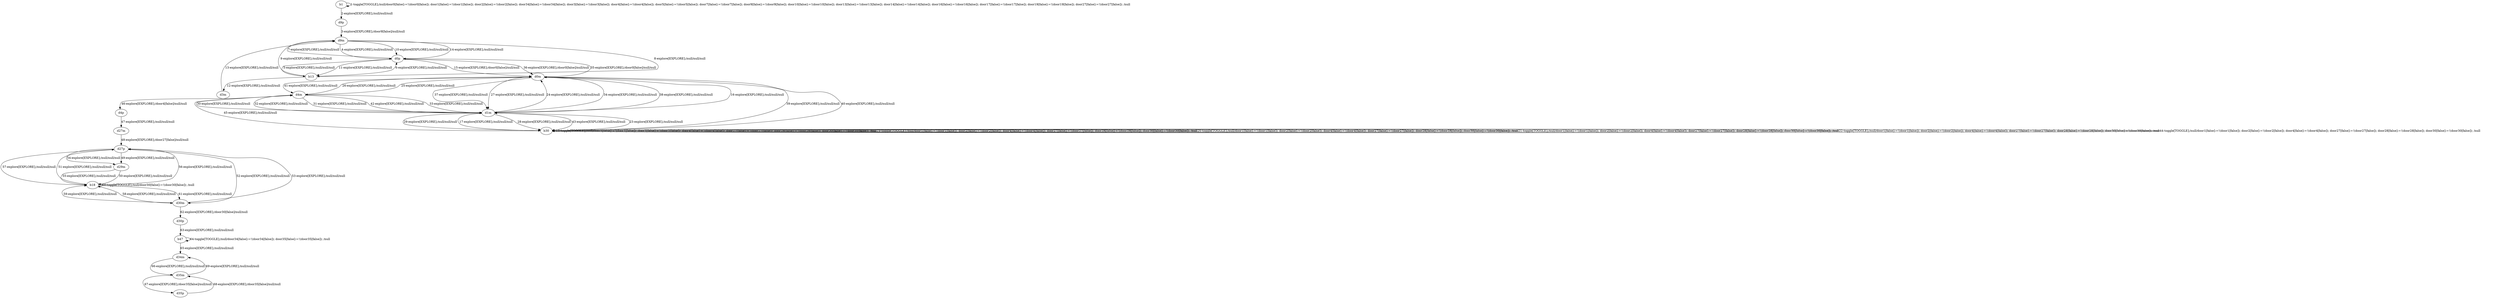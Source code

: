 # Total number of goals covered by this test: 1
# d35p --> d35m

digraph g {
"b1" -> "b1" [label = "1-toggle[TOGGLE];/null/door0[false]:=!(door0[false]); door1[false]:=!(door1[false]); door2[false]:=!(door2[false]); door34[false]:=!(door34[false]); door3[false]:=!(door3[false]); door4[false]:=!(door4[false]); door5[false]:=!(door5[false]); door7[false]:=!(door7[false]); door9[false]:=!(door9[false]); door10[false]:=!(door10[false]); door13[false]:=!(door13[false]); door14[false]:=!(door14[false]); door16[false]:=!(door16[false]); door17[false]:=!(door17[false]); door19[false]:=!(door19[false]); door27[false]:=!(door27[false]); /null"];
"b1" -> "d9p" [label = "2-explore[EXPLORE];/null/null/null"];
"d9p" -> "d9m" [label = "3-explore[EXPLORE];/door9[false]/null/null"];
"d9m" -> "d0p" [label = "4-explore[EXPLORE];/null/null/null"];
"d0p" -> "b13" [label = "5-explore[EXPLORE];/null/null/null"];
"b13" -> "d0p" [label = "6-explore[EXPLORE];/null/null/null"];
"d0p" -> "d9m" [label = "7-explore[EXPLORE];/null/null/null"];
"d9m" -> "b13" [label = "8-explore[EXPLORE];/null/null/null"];
"b13" -> "d9m" [label = "9-explore[EXPLORE];/null/null/null"];
"d9m" -> "d0p" [label = "10-explore[EXPLORE];/null/null/null"];
"d0p" -> "b13" [label = "11-explore[EXPLORE];/null/null/null"];
"b13" -> "d3m" [label = "12-explore[EXPLORE];/null/null/null"];
"d3m" -> "d9m" [label = "13-explore[EXPLORE];/null/null/null"];
"d9m" -> "d0p" [label = "14-explore[EXPLORE];/null/null/null"];
"d0p" -> "d0m" [label = "15-explore[EXPLORE];/door0[false]/null/null"];
"d0m" -> "d1m" [label = "16-explore[EXPLORE];/null/null/null"];
"d1m" -> "b30" [label = "17-explore[EXPLORE];/null/null/null"];
"b30" -> "b30" [label = "18-toggle[TOGGLE];/null/door1[false]:=!(door1[false]); door2[false]:=!(door2[false]); door4[false]:=!(door4[false]); door27[false]:=!(door27[false]); door28[false]:=!(door28[false]); door30[false]:=!(door30[false]); /null"];
"b30" -> "b30" [label = "19-toggle[TOGGLE];/null/door1[false]:=!(door1[false]); door2[false]:=!(door2[false]); door4[false]:=!(door4[false]); door27[false]:=!(door27[false]); door28[false]:=!(door28[false]); door30[false]:=!(door30[false]); /null"];
"b30" -> "b30" [label = "20-toggle[TOGGLE];/null/door1[false]:=!(door1[false]); door2[false]:=!(door2[false]); door4[false]:=!(door4[false]); door27[false]:=!(door27[false]); door28[false]:=!(door28[false]); door30[false]:=!(door30[false]); /null"];
"b30" -> "b30" [label = "21-toggle[TOGGLE];/null/door1[false]:=!(door1[false]); door2[false]:=!(door2[false]); door4[false]:=!(door4[false]); door27[false]:=!(door27[false]); door28[false]:=!(door28[false]); door30[false]:=!(door30[false]); /null"];
"b30" -> "b30" [label = "22-toggle[TOGGLE];/null/door1[false]:=!(door1[false]); door2[false]:=!(door2[false]); door4[false]:=!(door4[false]); door27[false]:=!(door27[false]); door28[false]:=!(door28[false]); door30[false]:=!(door30[false]); /null"];
"b30" -> "d1m" [label = "23-explore[EXPLORE];/null/null/null"];
"d1m" -> "d0m" [label = "24-explore[EXPLORE];/null/null/null"];
"d0m" -> "d4m" [label = "25-explore[EXPLORE];/null/null/null"];
"d4m" -> "d0m" [label = "26-explore[EXPLORE];/null/null/null"];
"d0m" -> "d1m" [label = "27-explore[EXPLORE];/null/null/null"];
"d1m" -> "b30" [label = "28-explore[EXPLORE];/null/null/null"];
"b30" -> "d1m" [label = "29-explore[EXPLORE];/null/null/null"];
"d1m" -> "d4m" [label = "30-explore[EXPLORE];/null/null/null"];
"d4m" -> "d1m" [label = "31-explore[EXPLORE];/null/null/null"];
"d1m" -> "d4m" [label = "32-explore[EXPLORE];/null/null/null"];
"d4m" -> "d1m" [label = "33-explore[EXPLORE];/null/null/null"];
"d1m" -> "d0m" [label = "34-explore[EXPLORE];/null/null/null"];
"d0m" -> "d0p" [label = "35-explore[EXPLORE];/door0[false]/null/null"];
"d0p" -> "d0m" [label = "36-explore[EXPLORE];/door0[false]/null/null"];
"d0m" -> "d1m" [label = "37-explore[EXPLORE];/null/null/null"];
"d1m" -> "d0m" [label = "38-explore[EXPLORE];/null/null/null"];
"d0m" -> "b30" [label = "39-explore[EXPLORE];/null/null/null"];
"b30" -> "d0m" [label = "40-explore[EXPLORE];/null/null/null"];
"d0m" -> "d4m" [label = "41-explore[EXPLORE];/null/null/null"];
"d4m" -> "d1m" [label = "42-explore[EXPLORE];/null/null/null"];
"d1m" -> "b30" [label = "43-explore[EXPLORE];/null/null/null"];
"b30" -> "b30" [label = "44-toggle[TOGGLE];/null/door1[false]:=!(door1[false]); door2[false]:=!(door2[false]); door4[false]:=!(door4[false]); door27[false]:=!(door27[false]); door28[false]:=!(door28[false]); door30[false]:=!(door30[false]); /null"];
"b30" -> "d4m" [label = "45-explore[EXPLORE];/null/null/null"];
"d4m" -> "d4p" [label = "46-explore[EXPLORE];/door4[false]/null/null"];
"d4p" -> "d27m" [label = "47-explore[EXPLORE];/null/null/null"];
"d27m" -> "d27p" [label = "48-explore[EXPLORE];/door27[false]/null/null"];
"d27p" -> "d29m" [label = "49-explore[EXPLORE];/null/null/null"];
"d29m" -> "b18" [label = "50-explore[EXPLORE];/null/null/null"];
"b18" -> "d27p" [label = "51-explore[EXPLORE];/null/null/null"];
"d27p" -> "d30m" [label = "52-explore[EXPLORE];/null/null/null"];
"d30m" -> "d27p" [label = "53-explore[EXPLORE];/null/null/null"];
"d27p" -> "d29m" [label = "54-explore[EXPLORE];/null/null/null"];
"d29m" -> "b18" [label = "55-explore[EXPLORE];/null/null/null"];
"b18" -> "d27p" [label = "56-explore[EXPLORE];/null/null/null"];
"d27p" -> "b18" [label = "57-explore[EXPLORE];/null/null/null"];
"b18" -> "d30m" [label = "58-explore[EXPLORE];/null/null/null"];
"d30m" -> "b18" [label = "59-explore[EXPLORE];/null/null/null"];
"b18" -> "b18" [label = "60-toggle[TOGGLE];/null/door30[false]:=!(door30[false]); /null"];
"b18" -> "d30m" [label = "61-explore[EXPLORE];/null/null/null"];
"d30m" -> "d30p" [label = "62-explore[EXPLORE];/door30[false]/null/null"];
"d30p" -> "b47" [label = "63-explore[EXPLORE];/null/null/null"];
"b47" -> "b47" [label = "64-toggle[TOGGLE];/null/door34[false]:=!(door34[false]); door35[false]:=!(door35[false]); /null"];
"b47" -> "d34m" [label = "65-explore[EXPLORE];/null/null/null"];
"d34m" -> "d35m" [label = "66-explore[EXPLORE];/null/null/null"];
"d35m" -> "d35p" [label = "67-explore[EXPLORE];/door35[false]/null/null"];
"d35p" -> "d35m" [label = "68-explore[EXPLORE];/door35[false]/null/null"];
"d35m" -> "d34m" [label = "69-explore[EXPLORE];/null/null/null"];
}